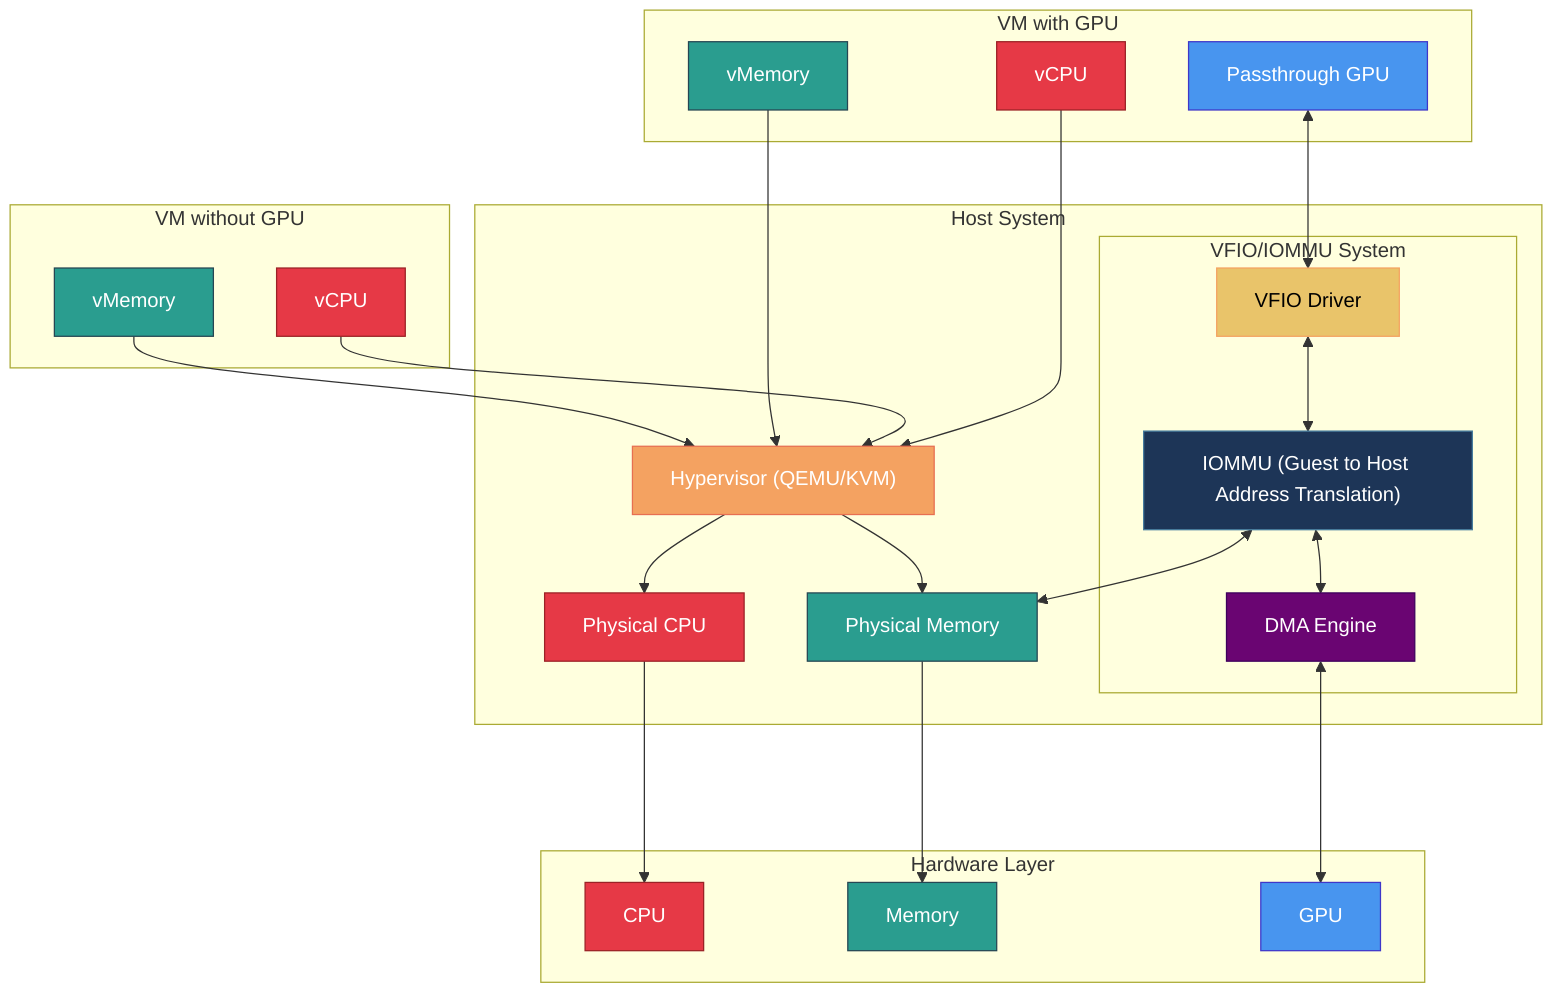 flowchart TB
    %% Subgraphs
    subgraph VM1[VM with GPU]
        vCPU1[vCPU]
        vMEM1[vMemory]
        vGPU[Passthrough GPU]
    end

    subgraph VM2[VM without GPU]
        vCPU2[vCPU]
        vMEM2[vMemory]
    end

    subgraph HOST[Host System]
        CPU[Physical CPU]
        MEM[Physical Memory]
        HYP["Hypervisor (QEMU/KVM)"]

        subgraph VFIO_SYSTEM[VFIO/IOMMU System]
            direction LR
            IOMMU["IOMMU (Guest to Host Address Translation)"]
            VFIO[VFIO Driver]
            DMA_ENGINE[DMA Engine]
        end
    end

    subgraph HW[Hardware Layer]
        pCPU[CPU]
        pMEM[Memory]
        pGPU[GPU]
    end

    %% Core System Connections
    vCPU1 --> HYP
    vCPU2 --> HYP
    HYP --> CPU
    CPU --> pCPU
    vMEM1 --> HYP
    vMEM2 --> HYP
    HYP --> MEM
    MEM --> pMEM

    %% Critical Memory Translation Path
    vGPU <--> VFIO
    VFIO <--> IOMMU
    IOMMU <--> MEM
    IOMMU <--> DMA_ENGINE
    DMA_ENGINE <---> pGPU

    %% Styles
    classDef default fill:#f9f9f9,stroke:#333,color:#333
    classDef cpu fill:#E63946,stroke:#9B2226,color:#FFFFFF
    classDef memory fill:#2A9D8F,stroke:#264653,color:#FFFFFF
    classDef gpu fill:#4895EF,stroke:#3F37C9,color:#FFFFFF
    classDef interface fill:#F4A261,stroke:#E76F51,color:#FFFFFF
    classDef iommu fill:#1D3557,stroke:#457B9D,color:#FFFFFF
    classDef vfio fill:#E9C46A,stroke:#F4A261,color:#000000
    classDef dma fill:#6A0572,stroke:#3D005C,color:#FFFFFF

    class vCPU1,vCPU2,CPU,pCPU cpu
    class vMEM1,vMEM2,MEM,pMEM memory
    class vGPU,pGPU gpu
    class HYP interface
    class IOMMU iommu
    class VFIO vfio
    class DMA_ENGINE dma